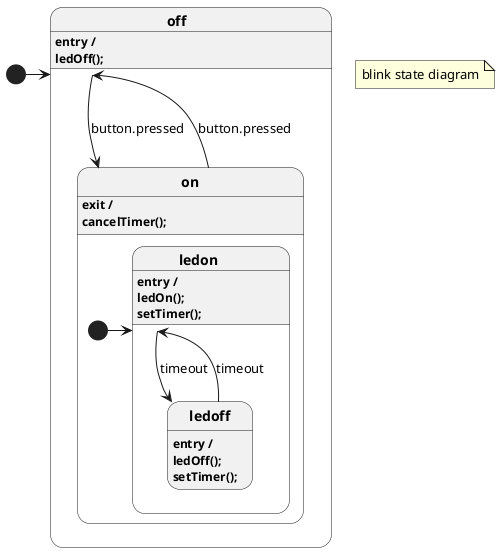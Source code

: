 @startuml

skinparam state {
  FontStyle bold
}

note "blink state diagram" as TITLENOTE

[*] -> off
state off {
off : **entry /** 
off : ledOff();
    off --> on : button.pressed 

}

state on {
on : **exit /** 
on : cancelTimer();
    [*] -> ledon
    on --> off : button.pressed 

state ledon {
ledon : **entry /** 
ledon : ledOn();
ledon : setTimer();
    ledon --> ledoff : timeout 

}

state ledoff {
ledoff : **entry /** 
ledoff : ledOff();
ledoff : setTimer();
    ledoff --> ledon : timeout 

}

}

@enduml


